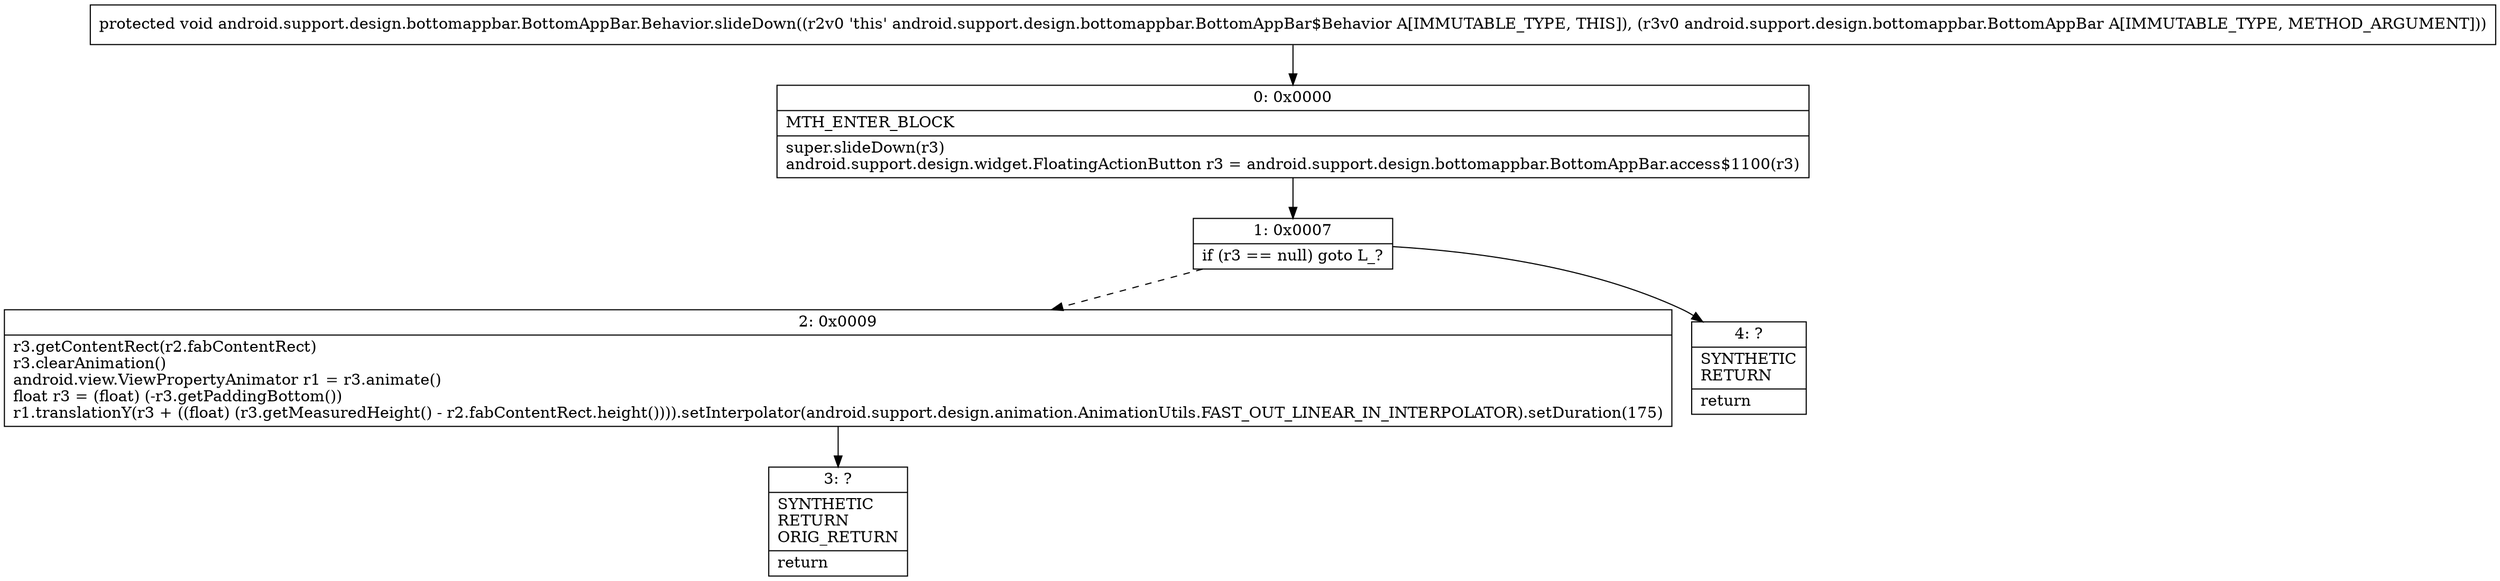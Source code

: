 digraph "CFG forandroid.support.design.bottomappbar.BottomAppBar.Behavior.slideDown(Landroid\/support\/design\/bottomappbar\/BottomAppBar;)V" {
Node_0 [shape=record,label="{0\:\ 0x0000|MTH_ENTER_BLOCK\l|super.slideDown(r3)\landroid.support.design.widget.FloatingActionButton r3 = android.support.design.bottomappbar.BottomAppBar.access$1100(r3)\l}"];
Node_1 [shape=record,label="{1\:\ 0x0007|if (r3 == null) goto L_?\l}"];
Node_2 [shape=record,label="{2\:\ 0x0009|r3.getContentRect(r2.fabContentRect)\lr3.clearAnimation()\landroid.view.ViewPropertyAnimator r1 = r3.animate()\lfloat r3 = (float) (\-r3.getPaddingBottom())\lr1.translationY(r3 + ((float) (r3.getMeasuredHeight() \- r2.fabContentRect.height()))).setInterpolator(android.support.design.animation.AnimationUtils.FAST_OUT_LINEAR_IN_INTERPOLATOR).setDuration(175)\l}"];
Node_3 [shape=record,label="{3\:\ ?|SYNTHETIC\lRETURN\lORIG_RETURN\l|return\l}"];
Node_4 [shape=record,label="{4\:\ ?|SYNTHETIC\lRETURN\l|return\l}"];
MethodNode[shape=record,label="{protected void android.support.design.bottomappbar.BottomAppBar.Behavior.slideDown((r2v0 'this' android.support.design.bottomappbar.BottomAppBar$Behavior A[IMMUTABLE_TYPE, THIS]), (r3v0 android.support.design.bottomappbar.BottomAppBar A[IMMUTABLE_TYPE, METHOD_ARGUMENT])) }"];
MethodNode -> Node_0;
Node_0 -> Node_1;
Node_1 -> Node_2[style=dashed];
Node_1 -> Node_4;
Node_2 -> Node_3;
}

